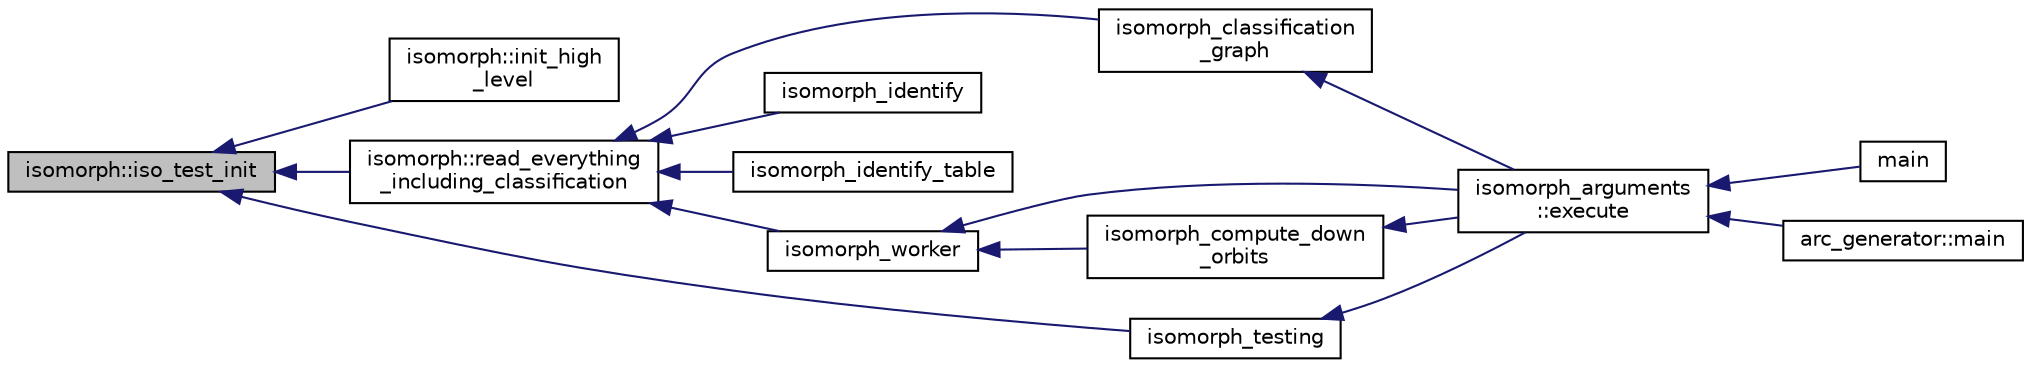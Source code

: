 digraph "isomorph::iso_test_init"
{
  edge [fontname="Helvetica",fontsize="10",labelfontname="Helvetica",labelfontsize="10"];
  node [fontname="Helvetica",fontsize="10",shape=record];
  rankdir="LR";
  Node7071 [label="isomorph::iso_test_init",height=0.2,width=0.4,color="black", fillcolor="grey75", style="filled", fontcolor="black"];
  Node7071 -> Node7072 [dir="back",color="midnightblue",fontsize="10",style="solid",fontname="Helvetica"];
  Node7072 [label="isomorph::init_high\l_level",height=0.2,width=0.4,color="black", fillcolor="white", style="filled",URL="$d3/d5f/classisomorph.html#a5cee5468cc8cc68eac1f6131faedfab2"];
  Node7071 -> Node7073 [dir="back",color="midnightblue",fontsize="10",style="solid",fontname="Helvetica"];
  Node7073 [label="isomorph::read_everything\l_including_classification",height=0.2,width=0.4,color="black", fillcolor="white", style="filled",URL="$d3/d5f/classisomorph.html#aa6a56e4522d3133a6ea65c9ac6de3924"];
  Node7073 -> Node7074 [dir="back",color="midnightblue",fontsize="10",style="solid",fontname="Helvetica"];
  Node7074 [label="isomorph_classification\l_graph",height=0.2,width=0.4,color="black", fillcolor="white", style="filled",URL="$d4/d7e/isomorph__global_8_c.html#a027e803e6cab7af4c400a71663bf4715"];
  Node7074 -> Node7075 [dir="back",color="midnightblue",fontsize="10",style="solid",fontname="Helvetica"];
  Node7075 [label="isomorph_arguments\l::execute",height=0.2,width=0.4,color="black", fillcolor="white", style="filled",URL="$d5/de4/classisomorph__arguments.html#aa85e472d14906abdd5672dc66027583e"];
  Node7075 -> Node7076 [dir="back",color="midnightblue",fontsize="10",style="solid",fontname="Helvetica"];
  Node7076 [label="main",height=0.2,width=0.4,color="black", fillcolor="white", style="filled",URL="$d1/d5e/blt__main_8_c.html#a217dbf8b442f20279ea00b898af96f52"];
  Node7075 -> Node7077 [dir="back",color="midnightblue",fontsize="10",style="solid",fontname="Helvetica"];
  Node7077 [label="arc_generator::main",height=0.2,width=0.4,color="black", fillcolor="white", style="filled",URL="$d4/d21/classarc__generator.html#ad80140b51b165dad1fe6ab232be7829a"];
  Node7073 -> Node7078 [dir="back",color="midnightblue",fontsize="10",style="solid",fontname="Helvetica"];
  Node7078 [label="isomorph_identify",height=0.2,width=0.4,color="black", fillcolor="white", style="filled",URL="$d4/d7e/isomorph__global_8_c.html#aa0fe57c73d5668eee10a6022ada7f6a3"];
  Node7073 -> Node7079 [dir="back",color="midnightblue",fontsize="10",style="solid",fontname="Helvetica"];
  Node7079 [label="isomorph_identify_table",height=0.2,width=0.4,color="black", fillcolor="white", style="filled",URL="$d4/d7e/isomorph__global_8_c.html#a9fd19ea945561cf2a6bb5c72dd4b1cb2"];
  Node7073 -> Node7080 [dir="back",color="midnightblue",fontsize="10",style="solid",fontname="Helvetica"];
  Node7080 [label="isomorph_worker",height=0.2,width=0.4,color="black", fillcolor="white", style="filled",URL="$d4/d7e/isomorph__global_8_c.html#ace3bb6ec719b02a35534309d4d3fe99a"];
  Node7080 -> Node7075 [dir="back",color="midnightblue",fontsize="10",style="solid",fontname="Helvetica"];
  Node7080 -> Node7081 [dir="back",color="midnightblue",fontsize="10",style="solid",fontname="Helvetica"];
  Node7081 [label="isomorph_compute_down\l_orbits",height=0.2,width=0.4,color="black", fillcolor="white", style="filled",URL="$d4/d7e/isomorph__global_8_c.html#a3613cea19158edd30958c4edecd97d53"];
  Node7081 -> Node7075 [dir="back",color="midnightblue",fontsize="10",style="solid",fontname="Helvetica"];
  Node7071 -> Node7082 [dir="back",color="midnightblue",fontsize="10",style="solid",fontname="Helvetica"];
  Node7082 [label="isomorph_testing",height=0.2,width=0.4,color="black", fillcolor="white", style="filled",URL="$d4/d7e/isomorph__global_8_c.html#a5a73cbe9f89c4727f086482ee2d238f9"];
  Node7082 -> Node7075 [dir="back",color="midnightblue",fontsize="10",style="solid",fontname="Helvetica"];
}
